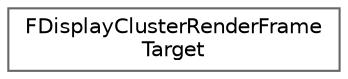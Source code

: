 digraph "Graphical Class Hierarchy"
{
 // INTERACTIVE_SVG=YES
 // LATEX_PDF_SIZE
  bgcolor="transparent";
  edge [fontname=Helvetica,fontsize=10,labelfontname=Helvetica,labelfontsize=10];
  node [fontname=Helvetica,fontsize=10,shape=box,height=0.2,width=0.4];
  rankdir="LR";
  Node0 [id="Node000000",label="FDisplayClusterRenderFrame\lTarget",height=0.2,width=0.4,color="grey40", fillcolor="white", style="filled",URL="$d1/d89/structFDisplayClusterRenderFrameTarget.html",tooltip="nDisplay: Target texture for rendering."];
}
